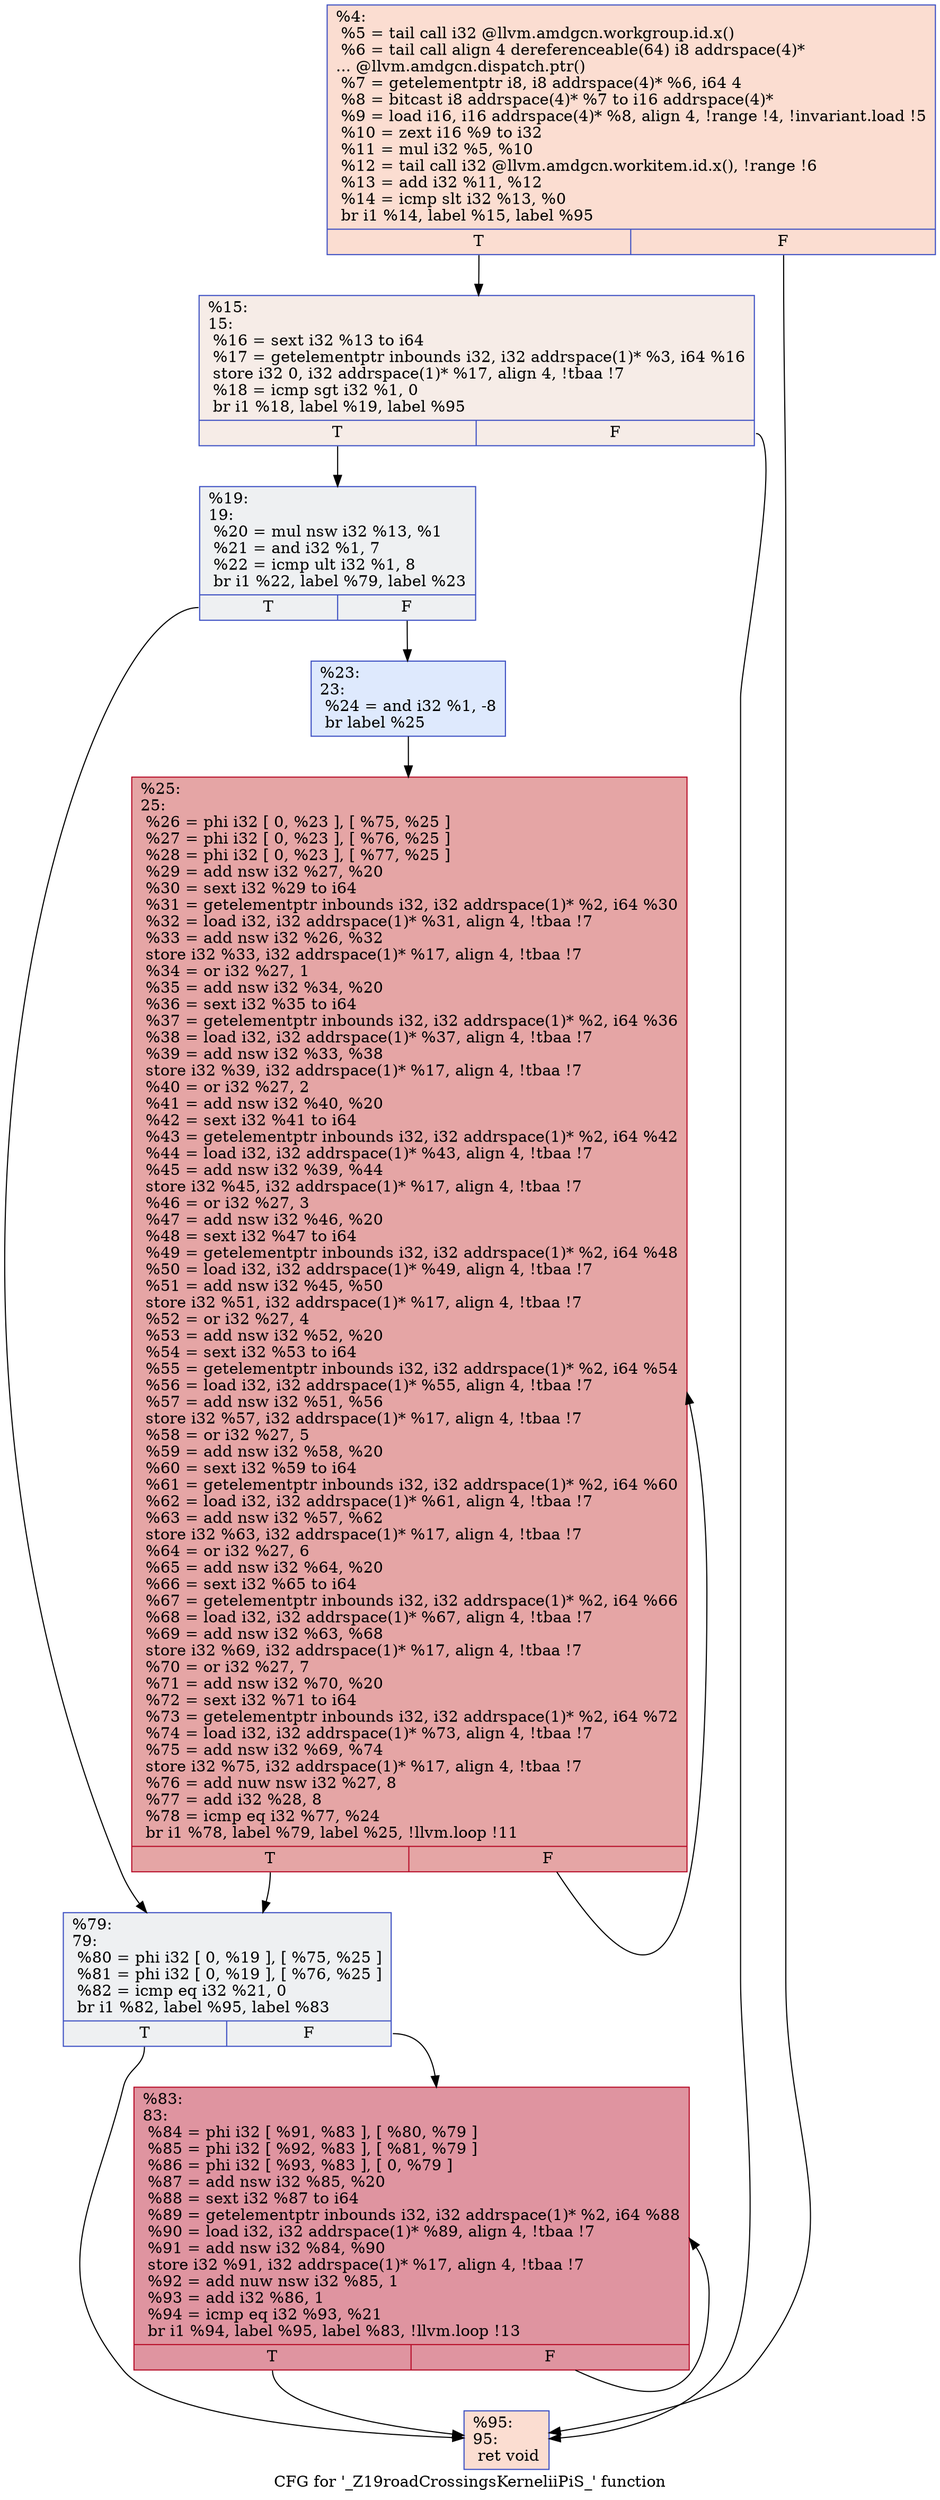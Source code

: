 digraph "CFG for '_Z19roadCrossingsKerneliiPiS_' function" {
	label="CFG for '_Z19roadCrossingsKerneliiPiS_' function";

	Node0x56eceb0 [shape=record,color="#3d50c3ff", style=filled, fillcolor="#f7b39670",label="{%4:\l  %5 = tail call i32 @llvm.amdgcn.workgroup.id.x()\l  %6 = tail call align 4 dereferenceable(64) i8 addrspace(4)*\l... @llvm.amdgcn.dispatch.ptr()\l  %7 = getelementptr i8, i8 addrspace(4)* %6, i64 4\l  %8 = bitcast i8 addrspace(4)* %7 to i16 addrspace(4)*\l  %9 = load i16, i16 addrspace(4)* %8, align 4, !range !4, !invariant.load !5\l  %10 = zext i16 %9 to i32\l  %11 = mul i32 %5, %10\l  %12 = tail call i32 @llvm.amdgcn.workitem.id.x(), !range !6\l  %13 = add i32 %11, %12\l  %14 = icmp slt i32 %13, %0\l  br i1 %14, label %15, label %95\l|{<s0>T|<s1>F}}"];
	Node0x56eceb0:s0 -> Node0x56eedc0;
	Node0x56eceb0:s1 -> Node0x56eee50;
	Node0x56eedc0 [shape=record,color="#3d50c3ff", style=filled, fillcolor="#ead5c970",label="{%15:\l15:                                               \l  %16 = sext i32 %13 to i64\l  %17 = getelementptr inbounds i32, i32 addrspace(1)* %3, i64 %16\l  store i32 0, i32 addrspace(1)* %17, align 4, !tbaa !7\l  %18 = icmp sgt i32 %1, 0\l  br i1 %18, label %19, label %95\l|{<s0>T|<s1>F}}"];
	Node0x56eedc0:s0 -> Node0x56ef370;
	Node0x56eedc0:s1 -> Node0x56eee50;
	Node0x56ef370 [shape=record,color="#3d50c3ff", style=filled, fillcolor="#d9dce170",label="{%19:\l19:                                               \l  %20 = mul nsw i32 %13, %1\l  %21 = and i32 %1, 7\l  %22 = icmp ult i32 %1, 8\l  br i1 %22, label %79, label %23\l|{<s0>T|<s1>F}}"];
	Node0x56ef370:s0 -> Node0x56ef690;
	Node0x56ef370:s1 -> Node0x56ef6e0;
	Node0x56ef6e0 [shape=record,color="#3d50c3ff", style=filled, fillcolor="#b5cdfa70",label="{%23:\l23:                                               \l  %24 = and i32 %1, -8\l  br label %25\l}"];
	Node0x56ef6e0 -> Node0x56ef8e0;
	Node0x56ef8e0 [shape=record,color="#b70d28ff", style=filled, fillcolor="#c5333470",label="{%25:\l25:                                               \l  %26 = phi i32 [ 0, %23 ], [ %75, %25 ]\l  %27 = phi i32 [ 0, %23 ], [ %76, %25 ]\l  %28 = phi i32 [ 0, %23 ], [ %77, %25 ]\l  %29 = add nsw i32 %27, %20\l  %30 = sext i32 %29 to i64\l  %31 = getelementptr inbounds i32, i32 addrspace(1)* %2, i64 %30\l  %32 = load i32, i32 addrspace(1)* %31, align 4, !tbaa !7\l  %33 = add nsw i32 %26, %32\l  store i32 %33, i32 addrspace(1)* %17, align 4, !tbaa !7\l  %34 = or i32 %27, 1\l  %35 = add nsw i32 %34, %20\l  %36 = sext i32 %35 to i64\l  %37 = getelementptr inbounds i32, i32 addrspace(1)* %2, i64 %36\l  %38 = load i32, i32 addrspace(1)* %37, align 4, !tbaa !7\l  %39 = add nsw i32 %33, %38\l  store i32 %39, i32 addrspace(1)* %17, align 4, !tbaa !7\l  %40 = or i32 %27, 2\l  %41 = add nsw i32 %40, %20\l  %42 = sext i32 %41 to i64\l  %43 = getelementptr inbounds i32, i32 addrspace(1)* %2, i64 %42\l  %44 = load i32, i32 addrspace(1)* %43, align 4, !tbaa !7\l  %45 = add nsw i32 %39, %44\l  store i32 %45, i32 addrspace(1)* %17, align 4, !tbaa !7\l  %46 = or i32 %27, 3\l  %47 = add nsw i32 %46, %20\l  %48 = sext i32 %47 to i64\l  %49 = getelementptr inbounds i32, i32 addrspace(1)* %2, i64 %48\l  %50 = load i32, i32 addrspace(1)* %49, align 4, !tbaa !7\l  %51 = add nsw i32 %45, %50\l  store i32 %51, i32 addrspace(1)* %17, align 4, !tbaa !7\l  %52 = or i32 %27, 4\l  %53 = add nsw i32 %52, %20\l  %54 = sext i32 %53 to i64\l  %55 = getelementptr inbounds i32, i32 addrspace(1)* %2, i64 %54\l  %56 = load i32, i32 addrspace(1)* %55, align 4, !tbaa !7\l  %57 = add nsw i32 %51, %56\l  store i32 %57, i32 addrspace(1)* %17, align 4, !tbaa !7\l  %58 = or i32 %27, 5\l  %59 = add nsw i32 %58, %20\l  %60 = sext i32 %59 to i64\l  %61 = getelementptr inbounds i32, i32 addrspace(1)* %2, i64 %60\l  %62 = load i32, i32 addrspace(1)* %61, align 4, !tbaa !7\l  %63 = add nsw i32 %57, %62\l  store i32 %63, i32 addrspace(1)* %17, align 4, !tbaa !7\l  %64 = or i32 %27, 6\l  %65 = add nsw i32 %64, %20\l  %66 = sext i32 %65 to i64\l  %67 = getelementptr inbounds i32, i32 addrspace(1)* %2, i64 %66\l  %68 = load i32, i32 addrspace(1)* %67, align 4, !tbaa !7\l  %69 = add nsw i32 %63, %68\l  store i32 %69, i32 addrspace(1)* %17, align 4, !tbaa !7\l  %70 = or i32 %27, 7\l  %71 = add nsw i32 %70, %20\l  %72 = sext i32 %71 to i64\l  %73 = getelementptr inbounds i32, i32 addrspace(1)* %2, i64 %72\l  %74 = load i32, i32 addrspace(1)* %73, align 4, !tbaa !7\l  %75 = add nsw i32 %69, %74\l  store i32 %75, i32 addrspace(1)* %17, align 4, !tbaa !7\l  %76 = add nuw nsw i32 %27, 8\l  %77 = add i32 %28, 8\l  %78 = icmp eq i32 %77, %24\l  br i1 %78, label %79, label %25, !llvm.loop !11\l|{<s0>T|<s1>F}}"];
	Node0x56ef8e0:s0 -> Node0x56ef690;
	Node0x56ef8e0:s1 -> Node0x56ef8e0;
	Node0x56ef690 [shape=record,color="#3d50c3ff", style=filled, fillcolor="#d9dce170",label="{%79:\l79:                                               \l  %80 = phi i32 [ 0, %19 ], [ %75, %25 ]\l  %81 = phi i32 [ 0, %19 ], [ %76, %25 ]\l  %82 = icmp eq i32 %21, 0\l  br i1 %82, label %95, label %83\l|{<s0>T|<s1>F}}"];
	Node0x56ef690:s0 -> Node0x56eee50;
	Node0x56ef690:s1 -> Node0x56f2980;
	Node0x56f2980 [shape=record,color="#b70d28ff", style=filled, fillcolor="#b70d2870",label="{%83:\l83:                                               \l  %84 = phi i32 [ %91, %83 ], [ %80, %79 ]\l  %85 = phi i32 [ %92, %83 ], [ %81, %79 ]\l  %86 = phi i32 [ %93, %83 ], [ 0, %79 ]\l  %87 = add nsw i32 %85, %20\l  %88 = sext i32 %87 to i64\l  %89 = getelementptr inbounds i32, i32 addrspace(1)* %2, i64 %88\l  %90 = load i32, i32 addrspace(1)* %89, align 4, !tbaa !7\l  %91 = add nsw i32 %84, %90\l  store i32 %91, i32 addrspace(1)* %17, align 4, !tbaa !7\l  %92 = add nuw nsw i32 %85, 1\l  %93 = add i32 %86, 1\l  %94 = icmp eq i32 %93, %21\l  br i1 %94, label %95, label %83, !llvm.loop !13\l|{<s0>T|<s1>F}}"];
	Node0x56f2980:s0 -> Node0x56eee50;
	Node0x56f2980:s1 -> Node0x56f2980;
	Node0x56eee50 [shape=record,color="#3d50c3ff", style=filled, fillcolor="#f7b39670",label="{%95:\l95:                                               \l  ret void\l}"];
}

